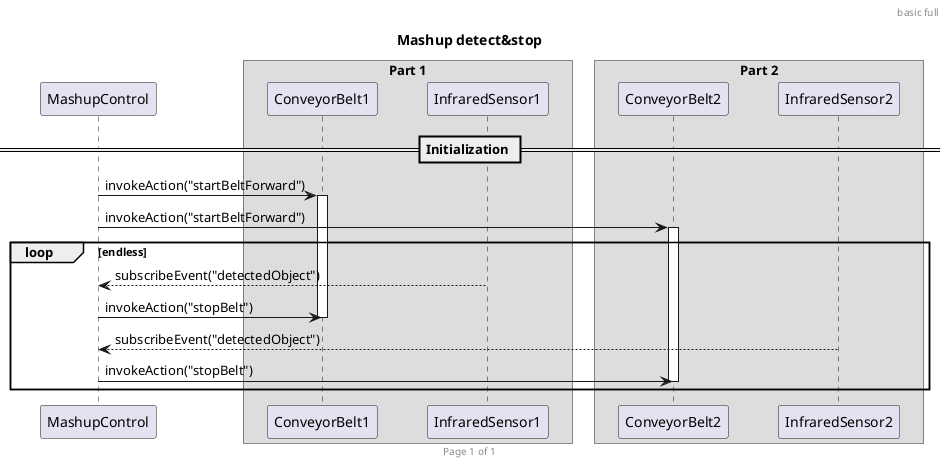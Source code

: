 @startuml
header basic full
footer Page %page% of %lastpage%

title Mashup detect&stop

skinparam ParticipantPadding 20
skinparam BoxPadding 10

participant MashupControl as MC

box "Part 1"
participant ConveyorBelt1 as CB1
participant InfraredSensor1 as IS1
end box

box "Part 2"
participant ConveyorBelt2 as CB2
participant InfraredSensor2 as IS2
end box


== Initialization ==

MC -> CB1: invokeAction("startBeltForward")
activate CB1
MC -> CB2: invokeAction("startBeltForward")
activate CB2

loop endless

MC <-- IS1: subscribeEvent("detectedObject")
MC -> CB1: invokeAction("stopBelt")
deactivate CB1

MC <-- IS2: subscribeEvent("detectedObject")
MC -> CB2: invokeAction("stopBelt")
deactivate CB2

end 

@enduml
